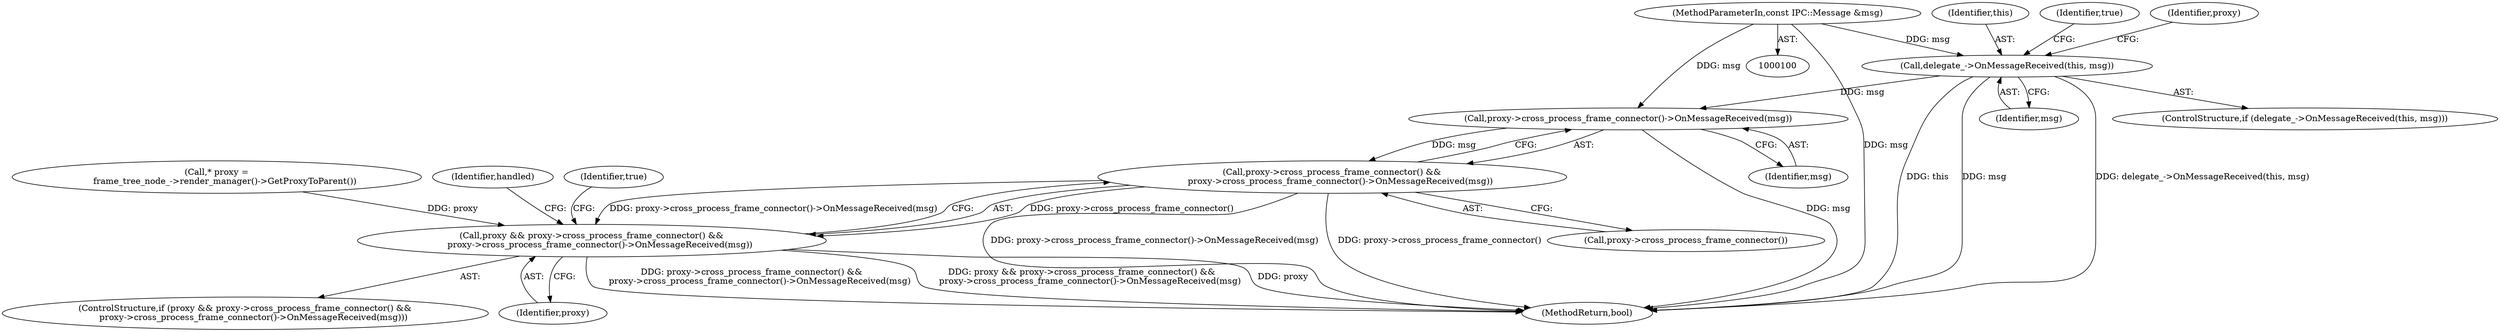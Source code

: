 digraph "0_Chrome_36f801fdbec07d116a6f4f07bb363f10897d6a51@API" {
"1000132" [label="(Call,proxy->cross_process_frame_connector()->OnMessageReceived(msg))"];
"1000118" [label="(Call,delegate_->OnMessageReceived(this, msg))"];
"1000101" [label="(MethodParameterIn,const IPC::Message &msg)"];
"1000130" [label="(Call,proxy->cross_process_frame_connector() &&\n      proxy->cross_process_frame_connector()->OnMessageReceived(msg))"];
"1000128" [label="(Call,proxy && proxy->cross_process_frame_connector() &&\n      proxy->cross_process_frame_connector()->OnMessageReceived(msg))"];
"1000117" [label="(ControlStructure,if (delegate_->OnMessageReceived(this, msg)))"];
"1000129" [label="(Identifier,proxy)"];
"1000128" [label="(Call,proxy && proxy->cross_process_frame_connector() &&\n      proxy->cross_process_frame_connector()->OnMessageReceived(msg))"];
"1000101" [label="(MethodParameterIn,const IPC::Message &msg)"];
"1000124" [label="(Call,* proxy =\n      frame_tree_node_->render_manager()->GetProxyToParent())"];
"1000119" [label="(Identifier,this)"];
"1000133" [label="(Identifier,msg)"];
"1000122" [label="(Identifier,true)"];
"1000125" [label="(Identifier,proxy)"];
"1000127" [label="(ControlStructure,if (proxy && proxy->cross_process_frame_connector() &&\n      proxy->cross_process_frame_connector()->OnMessageReceived(msg)))"];
"1000137" [label="(Identifier,handled)"];
"1000120" [label="(Identifier,msg)"];
"1000118" [label="(Call,delegate_->OnMessageReceived(this, msg))"];
"1000131" [label="(Call,proxy->cross_process_frame_connector())"];
"1000132" [label="(Call,proxy->cross_process_frame_connector()->OnMessageReceived(msg))"];
"1000130" [label="(Call,proxy->cross_process_frame_connector() &&\n      proxy->cross_process_frame_connector()->OnMessageReceived(msg))"];
"1000141" [label="(MethodReturn,bool)"];
"1000135" [label="(Identifier,true)"];
"1000132" -> "1000130"  [label="AST: "];
"1000132" -> "1000133"  [label="CFG: "];
"1000133" -> "1000132"  [label="AST: "];
"1000130" -> "1000132"  [label="CFG: "];
"1000132" -> "1000141"  [label="DDG: msg"];
"1000132" -> "1000130"  [label="DDG: msg"];
"1000118" -> "1000132"  [label="DDG: msg"];
"1000101" -> "1000132"  [label="DDG: msg"];
"1000118" -> "1000117"  [label="AST: "];
"1000118" -> "1000120"  [label="CFG: "];
"1000119" -> "1000118"  [label="AST: "];
"1000120" -> "1000118"  [label="AST: "];
"1000122" -> "1000118"  [label="CFG: "];
"1000125" -> "1000118"  [label="CFG: "];
"1000118" -> "1000141"  [label="DDG: delegate_->OnMessageReceived(this, msg)"];
"1000118" -> "1000141"  [label="DDG: this"];
"1000118" -> "1000141"  [label="DDG: msg"];
"1000101" -> "1000118"  [label="DDG: msg"];
"1000101" -> "1000100"  [label="AST: "];
"1000101" -> "1000141"  [label="DDG: msg"];
"1000130" -> "1000128"  [label="AST: "];
"1000130" -> "1000131"  [label="CFG: "];
"1000131" -> "1000130"  [label="AST: "];
"1000128" -> "1000130"  [label="CFG: "];
"1000130" -> "1000141"  [label="DDG: proxy->cross_process_frame_connector()->OnMessageReceived(msg)"];
"1000130" -> "1000141"  [label="DDG: proxy->cross_process_frame_connector()"];
"1000130" -> "1000128"  [label="DDG: proxy->cross_process_frame_connector()"];
"1000130" -> "1000128"  [label="DDG: proxy->cross_process_frame_connector()->OnMessageReceived(msg)"];
"1000128" -> "1000127"  [label="AST: "];
"1000128" -> "1000129"  [label="CFG: "];
"1000129" -> "1000128"  [label="AST: "];
"1000135" -> "1000128"  [label="CFG: "];
"1000137" -> "1000128"  [label="CFG: "];
"1000128" -> "1000141"  [label="DDG: proxy"];
"1000128" -> "1000141"  [label="DDG: proxy->cross_process_frame_connector() &&\n      proxy->cross_process_frame_connector()->OnMessageReceived(msg)"];
"1000128" -> "1000141"  [label="DDG: proxy && proxy->cross_process_frame_connector() &&\n      proxy->cross_process_frame_connector()->OnMessageReceived(msg)"];
"1000124" -> "1000128"  [label="DDG: proxy"];
}
